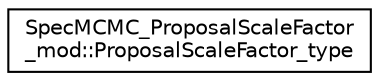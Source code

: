 digraph "Graphical Class Hierarchy"
{
 // LATEX_PDF_SIZE
  edge [fontname="Helvetica",fontsize="10",labelfontname="Helvetica",labelfontsize="10"];
  node [fontname="Helvetica",fontsize="10",shape=record];
  rankdir="LR";
  Node0 [label="SpecMCMC_ProposalScaleFactor\l_mod::ProposalScaleFactor_type",height=0.2,width=0.4,color="black", fillcolor="white", style="filled",URL="$structSpecMCMC__ProposalScaleFactor__mod_1_1ProposalScaleFactor__type.html",tooltip=" "];
}
